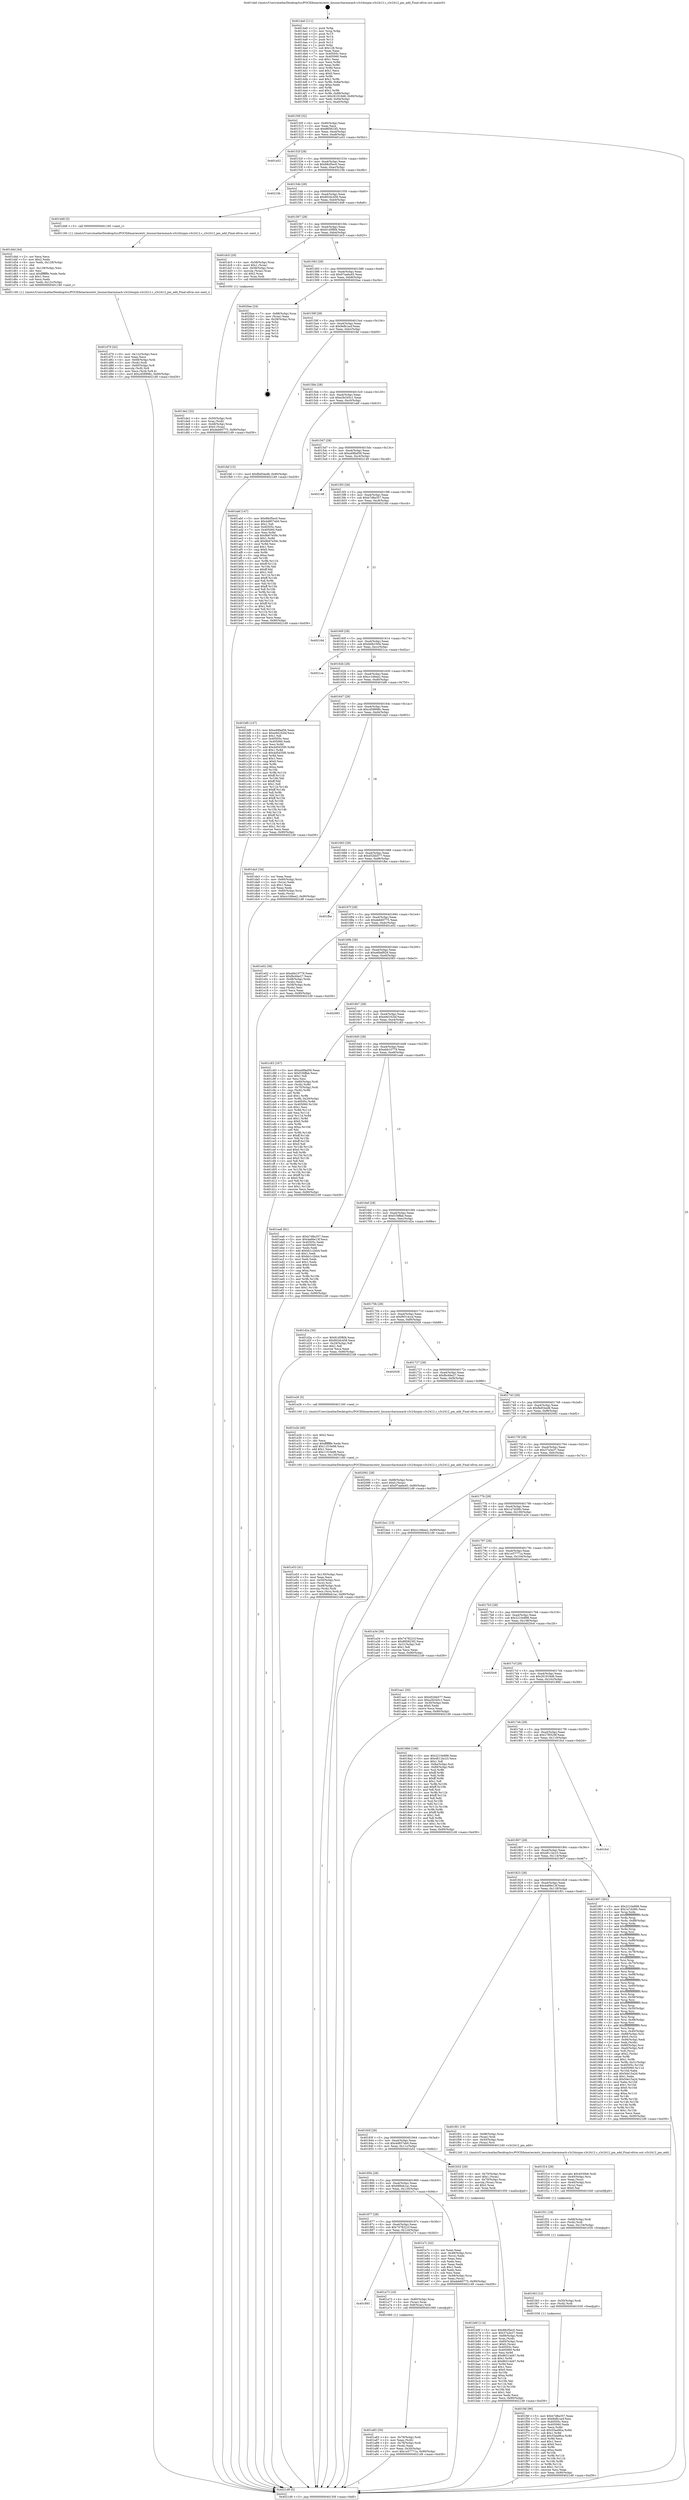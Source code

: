 digraph "0x4014a0" {
  label = "0x4014a0 (/mnt/c/Users/mathe/Desktop/tcc/POCII/binaries/extr_linuxarcharmmach-s3c24xxpm-s3c2412.c_s3c2412_pm_add_Final-ollvm.out::main(0))"
  labelloc = "t"
  node[shape=record]

  Entry [label="",width=0.3,height=0.3,shape=circle,fillcolor=black,style=filled]
  "0x40150f" [label="{
     0x40150f [32]\l
     | [instrs]\l
     &nbsp;&nbsp;0x40150f \<+6\>: mov -0x90(%rbp),%eax\l
     &nbsp;&nbsp;0x401515 \<+2\>: mov %eax,%ecx\l
     &nbsp;&nbsp;0x401517 \<+6\>: sub $0x885823f2,%ecx\l
     &nbsp;&nbsp;0x40151d \<+6\>: mov %eax,-0xa4(%rbp)\l
     &nbsp;&nbsp;0x401523 \<+6\>: mov %ecx,-0xa8(%rbp)\l
     &nbsp;&nbsp;0x401529 \<+6\>: je 0000000000401a52 \<main+0x5b2\>\l
  }"]
  "0x401a52" [label="{
     0x401a52\l
  }", style=dashed]
  "0x40152f" [label="{
     0x40152f [28]\l
     | [instrs]\l
     &nbsp;&nbsp;0x40152f \<+5\>: jmp 0000000000401534 \<main+0x94\>\l
     &nbsp;&nbsp;0x401534 \<+6\>: mov -0xa4(%rbp),%eax\l
     &nbsp;&nbsp;0x40153a \<+5\>: sub $0x88cf5ec0,%eax\l
     &nbsp;&nbsp;0x40153f \<+6\>: mov %eax,-0xac(%rbp)\l
     &nbsp;&nbsp;0x401545 \<+6\>: je 000000000040210b \<main+0xc6b\>\l
  }"]
  Exit [label="",width=0.3,height=0.3,shape=circle,fillcolor=black,style=filled,peripheries=2]
  "0x40210b" [label="{
     0x40210b\l
  }", style=dashed]
  "0x40154b" [label="{
     0x40154b [28]\l
     | [instrs]\l
     &nbsp;&nbsp;0x40154b \<+5\>: jmp 0000000000401550 \<main+0xb0\>\l
     &nbsp;&nbsp;0x401550 \<+6\>: mov -0xa4(%rbp),%eax\l
     &nbsp;&nbsp;0x401556 \<+5\>: sub $0x902dc458,%eax\l
     &nbsp;&nbsp;0x40155b \<+6\>: mov %eax,-0xb0(%rbp)\l
     &nbsp;&nbsp;0x401561 \<+6\>: je 0000000000401d48 \<main+0x8a8\>\l
  }"]
  "0x401f4f" [label="{
     0x401f4f [96]\l
     | [instrs]\l
     &nbsp;&nbsp;0x401f4f \<+5\>: mov $0xb7d8a357,%eax\l
     &nbsp;&nbsp;0x401f54 \<+5\>: mov $0x9efb1acf,%esi\l
     &nbsp;&nbsp;0x401f59 \<+7\>: mov 0x40505c,%ecx\l
     &nbsp;&nbsp;0x401f60 \<+7\>: mov 0x405060,%edx\l
     &nbsp;&nbsp;0x401f67 \<+3\>: mov %ecx,%r8d\l
     &nbsp;&nbsp;0x401f6a \<+7\>: sub $0x55aa9fca,%r8d\l
     &nbsp;&nbsp;0x401f71 \<+4\>: sub $0x1,%r8d\l
     &nbsp;&nbsp;0x401f75 \<+7\>: add $0x55aa9fca,%r8d\l
     &nbsp;&nbsp;0x401f7c \<+4\>: imul %r8d,%ecx\l
     &nbsp;&nbsp;0x401f80 \<+3\>: and $0x1,%ecx\l
     &nbsp;&nbsp;0x401f83 \<+3\>: cmp $0x0,%ecx\l
     &nbsp;&nbsp;0x401f86 \<+4\>: sete %r9b\l
     &nbsp;&nbsp;0x401f8a \<+3\>: cmp $0xa,%edx\l
     &nbsp;&nbsp;0x401f8d \<+4\>: setl %r10b\l
     &nbsp;&nbsp;0x401f91 \<+3\>: mov %r9b,%r11b\l
     &nbsp;&nbsp;0x401f94 \<+3\>: and %r10b,%r11b\l
     &nbsp;&nbsp;0x401f97 \<+3\>: xor %r10b,%r9b\l
     &nbsp;&nbsp;0x401f9a \<+3\>: or %r9b,%r11b\l
     &nbsp;&nbsp;0x401f9d \<+4\>: test $0x1,%r11b\l
     &nbsp;&nbsp;0x401fa1 \<+3\>: cmovne %esi,%eax\l
     &nbsp;&nbsp;0x401fa4 \<+6\>: mov %eax,-0x90(%rbp)\l
     &nbsp;&nbsp;0x401faa \<+5\>: jmp 00000000004021d9 \<main+0xd39\>\l
  }"]
  "0x401d48" [label="{
     0x401d48 [5]\l
     | [instrs]\l
     &nbsp;&nbsp;0x401d48 \<+5\>: call 0000000000401160 \<next_i\>\l
     | [calls]\l
     &nbsp;&nbsp;0x401160 \{1\} (/mnt/c/Users/mathe/Desktop/tcc/POCII/binaries/extr_linuxarcharmmach-s3c24xxpm-s3c2412.c_s3c2412_pm_add_Final-ollvm.out::next_i)\l
  }"]
  "0x401567" [label="{
     0x401567 [28]\l
     | [instrs]\l
     &nbsp;&nbsp;0x401567 \<+5\>: jmp 000000000040156c \<main+0xcc\>\l
     &nbsp;&nbsp;0x40156c \<+6\>: mov -0xa4(%rbp),%eax\l
     &nbsp;&nbsp;0x401572 \<+5\>: sub $0x91d5f6f4,%eax\l
     &nbsp;&nbsp;0x401577 \<+6\>: mov %eax,-0xb4(%rbp)\l
     &nbsp;&nbsp;0x40157d \<+6\>: je 0000000000401dc5 \<main+0x925\>\l
  }"]
  "0x401f43" [label="{
     0x401f43 [12]\l
     | [instrs]\l
     &nbsp;&nbsp;0x401f43 \<+4\>: mov -0x50(%rbp),%rdi\l
     &nbsp;&nbsp;0x401f47 \<+3\>: mov (%rdi),%rdi\l
     &nbsp;&nbsp;0x401f4a \<+5\>: call 0000000000401030 \<free@plt\>\l
     | [calls]\l
     &nbsp;&nbsp;0x401030 \{1\} (unknown)\l
  }"]
  "0x401dc5" [label="{
     0x401dc5 [29]\l
     | [instrs]\l
     &nbsp;&nbsp;0x401dc5 \<+4\>: mov -0x58(%rbp),%rax\l
     &nbsp;&nbsp;0x401dc9 \<+6\>: movl $0x1,(%rax)\l
     &nbsp;&nbsp;0x401dcf \<+4\>: mov -0x58(%rbp),%rax\l
     &nbsp;&nbsp;0x401dd3 \<+3\>: movslq (%rax),%rax\l
     &nbsp;&nbsp;0x401dd6 \<+4\>: shl $0x2,%rax\l
     &nbsp;&nbsp;0x401dda \<+3\>: mov %rax,%rdi\l
     &nbsp;&nbsp;0x401ddd \<+5\>: call 0000000000401050 \<malloc@plt\>\l
     | [calls]\l
     &nbsp;&nbsp;0x401050 \{1\} (unknown)\l
  }"]
  "0x401583" [label="{
     0x401583 [28]\l
     | [instrs]\l
     &nbsp;&nbsp;0x401583 \<+5\>: jmp 0000000000401588 \<main+0xe8\>\l
     &nbsp;&nbsp;0x401588 \<+6\>: mov -0xa4(%rbp),%eax\l
     &nbsp;&nbsp;0x40158e \<+5\>: sub $0x97aa6a45,%eax\l
     &nbsp;&nbsp;0x401593 \<+6\>: mov %eax,-0xb8(%rbp)\l
     &nbsp;&nbsp;0x401599 \<+6\>: je 00000000004020ae \<main+0xc0e\>\l
  }"]
  "0x401f31" [label="{
     0x401f31 [18]\l
     | [instrs]\l
     &nbsp;&nbsp;0x401f31 \<+4\>: mov -0x68(%rbp),%rdi\l
     &nbsp;&nbsp;0x401f35 \<+3\>: mov (%rdi),%rdi\l
     &nbsp;&nbsp;0x401f38 \<+6\>: mov %eax,-0x134(%rbp)\l
     &nbsp;&nbsp;0x401f3e \<+5\>: call 0000000000401030 \<free@plt\>\l
     | [calls]\l
     &nbsp;&nbsp;0x401030 \{1\} (unknown)\l
  }"]
  "0x4020ae" [label="{
     0x4020ae [24]\l
     | [instrs]\l
     &nbsp;&nbsp;0x4020ae \<+7\>: mov -0x88(%rbp),%rax\l
     &nbsp;&nbsp;0x4020b5 \<+2\>: mov (%rax),%eax\l
     &nbsp;&nbsp;0x4020b7 \<+4\>: lea -0x28(%rbp),%rsp\l
     &nbsp;&nbsp;0x4020bb \<+1\>: pop %rbx\l
     &nbsp;&nbsp;0x4020bc \<+2\>: pop %r12\l
     &nbsp;&nbsp;0x4020be \<+2\>: pop %r13\l
     &nbsp;&nbsp;0x4020c0 \<+2\>: pop %r14\l
     &nbsp;&nbsp;0x4020c2 \<+2\>: pop %r15\l
     &nbsp;&nbsp;0x4020c4 \<+1\>: pop %rbp\l
     &nbsp;&nbsp;0x4020c5 \<+1\>: ret\l
  }"]
  "0x40159f" [label="{
     0x40159f [28]\l
     | [instrs]\l
     &nbsp;&nbsp;0x40159f \<+5\>: jmp 00000000004015a4 \<main+0x104\>\l
     &nbsp;&nbsp;0x4015a4 \<+6\>: mov -0xa4(%rbp),%eax\l
     &nbsp;&nbsp;0x4015aa \<+5\>: sub $0x9efb1acf,%eax\l
     &nbsp;&nbsp;0x4015af \<+6\>: mov %eax,-0xbc(%rbp)\l
     &nbsp;&nbsp;0x4015b5 \<+6\>: je 0000000000401faf \<main+0xb0f\>\l
  }"]
  "0x401f14" [label="{
     0x401f14 [29]\l
     | [instrs]\l
     &nbsp;&nbsp;0x401f14 \<+10\>: movabs $0x4030b6,%rdi\l
     &nbsp;&nbsp;0x401f1e \<+4\>: mov -0x40(%rbp),%rsi\l
     &nbsp;&nbsp;0x401f22 \<+2\>: mov %eax,(%rsi)\l
     &nbsp;&nbsp;0x401f24 \<+4\>: mov -0x40(%rbp),%rsi\l
     &nbsp;&nbsp;0x401f28 \<+2\>: mov (%rsi),%esi\l
     &nbsp;&nbsp;0x401f2a \<+2\>: mov $0x0,%al\l
     &nbsp;&nbsp;0x401f2c \<+5\>: call 0000000000401040 \<printf@plt\>\l
     | [calls]\l
     &nbsp;&nbsp;0x401040 \{1\} (unknown)\l
  }"]
  "0x401faf" [label="{
     0x401faf [15]\l
     | [instrs]\l
     &nbsp;&nbsp;0x401faf \<+10\>: movl $0xfbd54ed8,-0x90(%rbp)\l
     &nbsp;&nbsp;0x401fb9 \<+5\>: jmp 00000000004021d9 \<main+0xd39\>\l
  }"]
  "0x4015bb" [label="{
     0x4015bb [28]\l
     | [instrs]\l
     &nbsp;&nbsp;0x4015bb \<+5\>: jmp 00000000004015c0 \<main+0x120\>\l
     &nbsp;&nbsp;0x4015c0 \<+6\>: mov -0xa4(%rbp),%eax\l
     &nbsp;&nbsp;0x4015c6 \<+5\>: sub $0xa3b345c1,%eax\l
     &nbsp;&nbsp;0x4015cb \<+6\>: mov %eax,-0xc0(%rbp)\l
     &nbsp;&nbsp;0x4015d1 \<+6\>: je 0000000000401abf \<main+0x61f\>\l
  }"]
  "0x401e53" [label="{
     0x401e53 [41]\l
     | [instrs]\l
     &nbsp;&nbsp;0x401e53 \<+6\>: mov -0x130(%rbp),%ecx\l
     &nbsp;&nbsp;0x401e59 \<+3\>: imul %eax,%ecx\l
     &nbsp;&nbsp;0x401e5c \<+4\>: mov -0x50(%rbp),%rsi\l
     &nbsp;&nbsp;0x401e60 \<+3\>: mov (%rsi),%rsi\l
     &nbsp;&nbsp;0x401e63 \<+4\>: mov -0x48(%rbp),%rdi\l
     &nbsp;&nbsp;0x401e67 \<+3\>: movslq (%rdi),%rdi\l
     &nbsp;&nbsp;0x401e6a \<+3\>: mov %ecx,(%rsi,%rdi,4)\l
     &nbsp;&nbsp;0x401e6d \<+10\>: movl $0x686eb1ac,-0x90(%rbp)\l
     &nbsp;&nbsp;0x401e77 \<+5\>: jmp 00000000004021d9 \<main+0xd39\>\l
  }"]
  "0x401abf" [label="{
     0x401abf [147]\l
     | [instrs]\l
     &nbsp;&nbsp;0x401abf \<+5\>: mov $0x88cf5ec0,%eax\l
     &nbsp;&nbsp;0x401ac4 \<+5\>: mov $0x4d857eb0,%ecx\l
     &nbsp;&nbsp;0x401ac9 \<+2\>: mov $0x1,%dl\l
     &nbsp;&nbsp;0x401acb \<+7\>: mov 0x40505c,%esi\l
     &nbsp;&nbsp;0x401ad2 \<+7\>: mov 0x405060,%edi\l
     &nbsp;&nbsp;0x401ad9 \<+3\>: mov %esi,%r8d\l
     &nbsp;&nbsp;0x401adc \<+7\>: sub $0x9b67e59c,%r8d\l
     &nbsp;&nbsp;0x401ae3 \<+4\>: sub $0x1,%r8d\l
     &nbsp;&nbsp;0x401ae7 \<+7\>: add $0x9b67e59c,%r8d\l
     &nbsp;&nbsp;0x401aee \<+4\>: imul %r8d,%esi\l
     &nbsp;&nbsp;0x401af2 \<+3\>: and $0x1,%esi\l
     &nbsp;&nbsp;0x401af5 \<+3\>: cmp $0x0,%esi\l
     &nbsp;&nbsp;0x401af8 \<+4\>: sete %r9b\l
     &nbsp;&nbsp;0x401afc \<+3\>: cmp $0xa,%edi\l
     &nbsp;&nbsp;0x401aff \<+4\>: setl %r10b\l
     &nbsp;&nbsp;0x401b03 \<+3\>: mov %r9b,%r11b\l
     &nbsp;&nbsp;0x401b06 \<+4\>: xor $0xff,%r11b\l
     &nbsp;&nbsp;0x401b0a \<+3\>: mov %r10b,%bl\l
     &nbsp;&nbsp;0x401b0d \<+3\>: xor $0xff,%bl\l
     &nbsp;&nbsp;0x401b10 \<+3\>: xor $0x1,%dl\l
     &nbsp;&nbsp;0x401b13 \<+3\>: mov %r11b,%r14b\l
     &nbsp;&nbsp;0x401b16 \<+4\>: and $0xff,%r14b\l
     &nbsp;&nbsp;0x401b1a \<+3\>: and %dl,%r9b\l
     &nbsp;&nbsp;0x401b1d \<+3\>: mov %bl,%r15b\l
     &nbsp;&nbsp;0x401b20 \<+4\>: and $0xff,%r15b\l
     &nbsp;&nbsp;0x401b24 \<+3\>: and %dl,%r10b\l
     &nbsp;&nbsp;0x401b27 \<+3\>: or %r9b,%r14b\l
     &nbsp;&nbsp;0x401b2a \<+3\>: or %r10b,%r15b\l
     &nbsp;&nbsp;0x401b2d \<+3\>: xor %r15b,%r14b\l
     &nbsp;&nbsp;0x401b30 \<+3\>: or %bl,%r11b\l
     &nbsp;&nbsp;0x401b33 \<+4\>: xor $0xff,%r11b\l
     &nbsp;&nbsp;0x401b37 \<+3\>: or $0x1,%dl\l
     &nbsp;&nbsp;0x401b3a \<+3\>: and %dl,%r11b\l
     &nbsp;&nbsp;0x401b3d \<+3\>: or %r11b,%r14b\l
     &nbsp;&nbsp;0x401b40 \<+4\>: test $0x1,%r14b\l
     &nbsp;&nbsp;0x401b44 \<+3\>: cmovne %ecx,%eax\l
     &nbsp;&nbsp;0x401b47 \<+6\>: mov %eax,-0x90(%rbp)\l
     &nbsp;&nbsp;0x401b4d \<+5\>: jmp 00000000004021d9 \<main+0xd39\>\l
  }"]
  "0x4015d7" [label="{
     0x4015d7 [28]\l
     | [instrs]\l
     &nbsp;&nbsp;0x4015d7 \<+5\>: jmp 00000000004015dc \<main+0x13c\>\l
     &nbsp;&nbsp;0x4015dc \<+6\>: mov -0xa4(%rbp),%eax\l
     &nbsp;&nbsp;0x4015e2 \<+5\>: sub $0xa49fad56,%eax\l
     &nbsp;&nbsp;0x4015e7 \<+6\>: mov %eax,-0xc4(%rbp)\l
     &nbsp;&nbsp;0x4015ed \<+6\>: je 0000000000402148 \<main+0xca8\>\l
  }"]
  "0x401e2b" [label="{
     0x401e2b [40]\l
     | [instrs]\l
     &nbsp;&nbsp;0x401e2b \<+5\>: mov $0x2,%ecx\l
     &nbsp;&nbsp;0x401e30 \<+1\>: cltd\l
     &nbsp;&nbsp;0x401e31 \<+2\>: idiv %ecx\l
     &nbsp;&nbsp;0x401e33 \<+6\>: imul $0xfffffffe,%edx,%ecx\l
     &nbsp;&nbsp;0x401e39 \<+6\>: add $0x11f10e98,%ecx\l
     &nbsp;&nbsp;0x401e3f \<+3\>: add $0x1,%ecx\l
     &nbsp;&nbsp;0x401e42 \<+6\>: sub $0x11f10e98,%ecx\l
     &nbsp;&nbsp;0x401e48 \<+6\>: mov %ecx,-0x130(%rbp)\l
     &nbsp;&nbsp;0x401e4e \<+5\>: call 0000000000401160 \<next_i\>\l
     | [calls]\l
     &nbsp;&nbsp;0x401160 \{1\} (/mnt/c/Users/mathe/Desktop/tcc/POCII/binaries/extr_linuxarcharmmach-s3c24xxpm-s3c2412.c_s3c2412_pm_add_Final-ollvm.out::next_i)\l
  }"]
  "0x402148" [label="{
     0x402148\l
  }", style=dashed]
  "0x4015f3" [label="{
     0x4015f3 [28]\l
     | [instrs]\l
     &nbsp;&nbsp;0x4015f3 \<+5\>: jmp 00000000004015f8 \<main+0x158\>\l
     &nbsp;&nbsp;0x4015f8 \<+6\>: mov -0xa4(%rbp),%eax\l
     &nbsp;&nbsp;0x4015fe \<+5\>: sub $0xb7d8a357,%eax\l
     &nbsp;&nbsp;0x401603 \<+6\>: mov %eax,-0xc8(%rbp)\l
     &nbsp;&nbsp;0x401609 \<+6\>: je 000000000040216d \<main+0xccd\>\l
  }"]
  "0x401de2" [label="{
     0x401de2 [32]\l
     | [instrs]\l
     &nbsp;&nbsp;0x401de2 \<+4\>: mov -0x50(%rbp),%rdi\l
     &nbsp;&nbsp;0x401de6 \<+3\>: mov %rax,(%rdi)\l
     &nbsp;&nbsp;0x401de9 \<+4\>: mov -0x48(%rbp),%rax\l
     &nbsp;&nbsp;0x401ded \<+6\>: movl $0x0,(%rax)\l
     &nbsp;&nbsp;0x401df3 \<+10\>: movl $0xdeb60775,-0x90(%rbp)\l
     &nbsp;&nbsp;0x401dfd \<+5\>: jmp 00000000004021d9 \<main+0xd39\>\l
  }"]
  "0x40216d" [label="{
     0x40216d\l
  }", style=dashed]
  "0x40160f" [label="{
     0x40160f [28]\l
     | [instrs]\l
     &nbsp;&nbsp;0x40160f \<+5\>: jmp 0000000000401614 \<main+0x174\>\l
     &nbsp;&nbsp;0x401614 \<+6\>: mov -0xa4(%rbp),%eax\l
     &nbsp;&nbsp;0x40161a \<+5\>: sub $0xbbfe1004,%eax\l
     &nbsp;&nbsp;0x40161f \<+6\>: mov %eax,-0xcc(%rbp)\l
     &nbsp;&nbsp;0x401625 \<+6\>: je 00000000004021ca \<main+0xd2a\>\l
  }"]
  "0x401d79" [label="{
     0x401d79 [42]\l
     | [instrs]\l
     &nbsp;&nbsp;0x401d79 \<+6\>: mov -0x12c(%rbp),%ecx\l
     &nbsp;&nbsp;0x401d7f \<+3\>: imul %eax,%ecx\l
     &nbsp;&nbsp;0x401d82 \<+4\>: mov -0x68(%rbp),%rdi\l
     &nbsp;&nbsp;0x401d86 \<+3\>: mov (%rdi),%rdi\l
     &nbsp;&nbsp;0x401d89 \<+4\>: mov -0x60(%rbp),%r8\l
     &nbsp;&nbsp;0x401d8d \<+3\>: movslq (%r8),%r8\l
     &nbsp;&nbsp;0x401d90 \<+4\>: mov %ecx,(%rdi,%r8,4)\l
     &nbsp;&nbsp;0x401d94 \<+10\>: movl $0xcd58998c,-0x90(%rbp)\l
     &nbsp;&nbsp;0x401d9e \<+5\>: jmp 00000000004021d9 \<main+0xd39\>\l
  }"]
  "0x4021ca" [label="{
     0x4021ca\l
  }", style=dashed]
  "0x40162b" [label="{
     0x40162b [28]\l
     | [instrs]\l
     &nbsp;&nbsp;0x40162b \<+5\>: jmp 0000000000401630 \<main+0x190\>\l
     &nbsp;&nbsp;0x401630 \<+6\>: mov -0xa4(%rbp),%eax\l
     &nbsp;&nbsp;0x401636 \<+5\>: sub $0xcc166ee2,%eax\l
     &nbsp;&nbsp;0x40163b \<+6\>: mov %eax,-0xd0(%rbp)\l
     &nbsp;&nbsp;0x401641 \<+6\>: je 0000000000401bf0 \<main+0x750\>\l
  }"]
  "0x401d4d" [label="{
     0x401d4d [44]\l
     | [instrs]\l
     &nbsp;&nbsp;0x401d4d \<+2\>: xor %ecx,%ecx\l
     &nbsp;&nbsp;0x401d4f \<+5\>: mov $0x2,%edx\l
     &nbsp;&nbsp;0x401d54 \<+6\>: mov %edx,-0x128(%rbp)\l
     &nbsp;&nbsp;0x401d5a \<+1\>: cltd\l
     &nbsp;&nbsp;0x401d5b \<+6\>: mov -0x128(%rbp),%esi\l
     &nbsp;&nbsp;0x401d61 \<+2\>: idiv %esi\l
     &nbsp;&nbsp;0x401d63 \<+6\>: imul $0xfffffffe,%edx,%edx\l
     &nbsp;&nbsp;0x401d69 \<+3\>: sub $0x1,%ecx\l
     &nbsp;&nbsp;0x401d6c \<+2\>: sub %ecx,%edx\l
     &nbsp;&nbsp;0x401d6e \<+6\>: mov %edx,-0x12c(%rbp)\l
     &nbsp;&nbsp;0x401d74 \<+5\>: call 0000000000401160 \<next_i\>\l
     | [calls]\l
     &nbsp;&nbsp;0x401160 \{1\} (/mnt/c/Users/mathe/Desktop/tcc/POCII/binaries/extr_linuxarcharmmach-s3c24xxpm-s3c2412.c_s3c2412_pm_add_Final-ollvm.out::next_i)\l
  }"]
  "0x401bf0" [label="{
     0x401bf0 [147]\l
     | [instrs]\l
     &nbsp;&nbsp;0x401bf0 \<+5\>: mov $0xa49fad56,%eax\l
     &nbsp;&nbsp;0x401bf5 \<+5\>: mov $0xe9d162bf,%ecx\l
     &nbsp;&nbsp;0x401bfa \<+2\>: mov $0x1,%dl\l
     &nbsp;&nbsp;0x401bfc \<+7\>: mov 0x40505c,%esi\l
     &nbsp;&nbsp;0x401c03 \<+7\>: mov 0x405060,%edi\l
     &nbsp;&nbsp;0x401c0a \<+3\>: mov %esi,%r8d\l
     &nbsp;&nbsp;0x401c0d \<+7\>: add $0x4d5d35f0,%r8d\l
     &nbsp;&nbsp;0x401c14 \<+4\>: sub $0x1,%r8d\l
     &nbsp;&nbsp;0x401c18 \<+7\>: sub $0x4d5d35f0,%r8d\l
     &nbsp;&nbsp;0x401c1f \<+4\>: imul %r8d,%esi\l
     &nbsp;&nbsp;0x401c23 \<+3\>: and $0x1,%esi\l
     &nbsp;&nbsp;0x401c26 \<+3\>: cmp $0x0,%esi\l
     &nbsp;&nbsp;0x401c29 \<+4\>: sete %r9b\l
     &nbsp;&nbsp;0x401c2d \<+3\>: cmp $0xa,%edi\l
     &nbsp;&nbsp;0x401c30 \<+4\>: setl %r10b\l
     &nbsp;&nbsp;0x401c34 \<+3\>: mov %r9b,%r11b\l
     &nbsp;&nbsp;0x401c37 \<+4\>: xor $0xff,%r11b\l
     &nbsp;&nbsp;0x401c3b \<+3\>: mov %r10b,%bl\l
     &nbsp;&nbsp;0x401c3e \<+3\>: xor $0xff,%bl\l
     &nbsp;&nbsp;0x401c41 \<+3\>: xor $0x1,%dl\l
     &nbsp;&nbsp;0x401c44 \<+3\>: mov %r11b,%r14b\l
     &nbsp;&nbsp;0x401c47 \<+4\>: and $0xff,%r14b\l
     &nbsp;&nbsp;0x401c4b \<+3\>: and %dl,%r9b\l
     &nbsp;&nbsp;0x401c4e \<+3\>: mov %bl,%r15b\l
     &nbsp;&nbsp;0x401c51 \<+4\>: and $0xff,%r15b\l
     &nbsp;&nbsp;0x401c55 \<+3\>: and %dl,%r10b\l
     &nbsp;&nbsp;0x401c58 \<+3\>: or %r9b,%r14b\l
     &nbsp;&nbsp;0x401c5b \<+3\>: or %r10b,%r15b\l
     &nbsp;&nbsp;0x401c5e \<+3\>: xor %r15b,%r14b\l
     &nbsp;&nbsp;0x401c61 \<+3\>: or %bl,%r11b\l
     &nbsp;&nbsp;0x401c64 \<+4\>: xor $0xff,%r11b\l
     &nbsp;&nbsp;0x401c68 \<+3\>: or $0x1,%dl\l
     &nbsp;&nbsp;0x401c6b \<+3\>: and %dl,%r11b\l
     &nbsp;&nbsp;0x401c6e \<+3\>: or %r11b,%r14b\l
     &nbsp;&nbsp;0x401c71 \<+4\>: test $0x1,%r14b\l
     &nbsp;&nbsp;0x401c75 \<+3\>: cmovne %ecx,%eax\l
     &nbsp;&nbsp;0x401c78 \<+6\>: mov %eax,-0x90(%rbp)\l
     &nbsp;&nbsp;0x401c7e \<+5\>: jmp 00000000004021d9 \<main+0xd39\>\l
  }"]
  "0x401647" [label="{
     0x401647 [28]\l
     | [instrs]\l
     &nbsp;&nbsp;0x401647 \<+5\>: jmp 000000000040164c \<main+0x1ac\>\l
     &nbsp;&nbsp;0x40164c \<+6\>: mov -0xa4(%rbp),%eax\l
     &nbsp;&nbsp;0x401652 \<+5\>: sub $0xcd58998c,%eax\l
     &nbsp;&nbsp;0x401657 \<+6\>: mov %eax,-0xd4(%rbp)\l
     &nbsp;&nbsp;0x40165d \<+6\>: je 0000000000401da3 \<main+0x903\>\l
  }"]
  "0x401b6f" [label="{
     0x401b6f [114]\l
     | [instrs]\l
     &nbsp;&nbsp;0x401b6f \<+5\>: mov $0x88cf5ec0,%ecx\l
     &nbsp;&nbsp;0x401b74 \<+5\>: mov $0x37a3e37,%edx\l
     &nbsp;&nbsp;0x401b79 \<+4\>: mov -0x68(%rbp),%rdi\l
     &nbsp;&nbsp;0x401b7d \<+3\>: mov %rax,(%rdi)\l
     &nbsp;&nbsp;0x401b80 \<+4\>: mov -0x60(%rbp),%rax\l
     &nbsp;&nbsp;0x401b84 \<+6\>: movl $0x0,(%rax)\l
     &nbsp;&nbsp;0x401b8a \<+7\>: mov 0x40505c,%esi\l
     &nbsp;&nbsp;0x401b91 \<+8\>: mov 0x405060,%r8d\l
     &nbsp;&nbsp;0x401b99 \<+3\>: mov %esi,%r9d\l
     &nbsp;&nbsp;0x401b9c \<+7\>: add $0x86314d47,%r9d\l
     &nbsp;&nbsp;0x401ba3 \<+4\>: sub $0x1,%r9d\l
     &nbsp;&nbsp;0x401ba7 \<+7\>: sub $0x86314d47,%r9d\l
     &nbsp;&nbsp;0x401bae \<+4\>: imul %r9d,%esi\l
     &nbsp;&nbsp;0x401bb2 \<+3\>: and $0x1,%esi\l
     &nbsp;&nbsp;0x401bb5 \<+3\>: cmp $0x0,%esi\l
     &nbsp;&nbsp;0x401bb8 \<+4\>: sete %r10b\l
     &nbsp;&nbsp;0x401bbc \<+4\>: cmp $0xa,%r8d\l
     &nbsp;&nbsp;0x401bc0 \<+4\>: setl %r11b\l
     &nbsp;&nbsp;0x401bc4 \<+3\>: mov %r10b,%bl\l
     &nbsp;&nbsp;0x401bc7 \<+3\>: and %r11b,%bl\l
     &nbsp;&nbsp;0x401bca \<+3\>: xor %r11b,%r10b\l
     &nbsp;&nbsp;0x401bcd \<+3\>: or %r10b,%bl\l
     &nbsp;&nbsp;0x401bd0 \<+3\>: test $0x1,%bl\l
     &nbsp;&nbsp;0x401bd3 \<+3\>: cmovne %edx,%ecx\l
     &nbsp;&nbsp;0x401bd6 \<+6\>: mov %ecx,-0x90(%rbp)\l
     &nbsp;&nbsp;0x401bdc \<+5\>: jmp 00000000004021d9 \<main+0xd39\>\l
  }"]
  "0x401da3" [label="{
     0x401da3 [34]\l
     | [instrs]\l
     &nbsp;&nbsp;0x401da3 \<+2\>: xor %eax,%eax\l
     &nbsp;&nbsp;0x401da5 \<+4\>: mov -0x60(%rbp),%rcx\l
     &nbsp;&nbsp;0x401da9 \<+2\>: mov (%rcx),%edx\l
     &nbsp;&nbsp;0x401dab \<+3\>: sub $0x1,%eax\l
     &nbsp;&nbsp;0x401dae \<+2\>: sub %eax,%edx\l
     &nbsp;&nbsp;0x401db0 \<+4\>: mov -0x60(%rbp),%rcx\l
     &nbsp;&nbsp;0x401db4 \<+2\>: mov %edx,(%rcx)\l
     &nbsp;&nbsp;0x401db6 \<+10\>: movl $0xcc166ee2,-0x90(%rbp)\l
     &nbsp;&nbsp;0x401dc0 \<+5\>: jmp 00000000004021d9 \<main+0xd39\>\l
  }"]
  "0x401663" [label="{
     0x401663 [28]\l
     | [instrs]\l
     &nbsp;&nbsp;0x401663 \<+5\>: jmp 0000000000401668 \<main+0x1c8\>\l
     &nbsp;&nbsp;0x401668 \<+6\>: mov -0xa4(%rbp),%eax\l
     &nbsp;&nbsp;0x40166e \<+5\>: sub $0xd52bb577,%eax\l
     &nbsp;&nbsp;0x401673 \<+6\>: mov %eax,-0xd8(%rbp)\l
     &nbsp;&nbsp;0x401679 \<+6\>: je 0000000000401fbe \<main+0xb1e\>\l
  }"]
  "0x401a83" [label="{
     0x401a83 [30]\l
     | [instrs]\l
     &nbsp;&nbsp;0x401a83 \<+4\>: mov -0x78(%rbp),%rdi\l
     &nbsp;&nbsp;0x401a87 \<+2\>: mov %eax,(%rdi)\l
     &nbsp;&nbsp;0x401a89 \<+4\>: mov -0x78(%rbp),%rdi\l
     &nbsp;&nbsp;0x401a8d \<+2\>: mov (%rdi),%eax\l
     &nbsp;&nbsp;0x401a8f \<+3\>: mov %eax,-0x30(%rbp)\l
     &nbsp;&nbsp;0x401a92 \<+10\>: movl $0x1e57771a,-0x90(%rbp)\l
     &nbsp;&nbsp;0x401a9c \<+5\>: jmp 00000000004021d9 \<main+0xd39\>\l
  }"]
  "0x401fbe" [label="{
     0x401fbe\l
  }", style=dashed]
  "0x40167f" [label="{
     0x40167f [28]\l
     | [instrs]\l
     &nbsp;&nbsp;0x40167f \<+5\>: jmp 0000000000401684 \<main+0x1e4\>\l
     &nbsp;&nbsp;0x401684 \<+6\>: mov -0xa4(%rbp),%eax\l
     &nbsp;&nbsp;0x40168a \<+5\>: sub $0xdeb60775,%eax\l
     &nbsp;&nbsp;0x40168f \<+6\>: mov %eax,-0xdc(%rbp)\l
     &nbsp;&nbsp;0x401695 \<+6\>: je 0000000000401e02 \<main+0x962\>\l
  }"]
  "0x401893" [label="{
     0x401893\l
  }", style=dashed]
  "0x401e02" [label="{
     0x401e02 [36]\l
     | [instrs]\l
     &nbsp;&nbsp;0x401e02 \<+5\>: mov $0xebb10779,%eax\l
     &nbsp;&nbsp;0x401e07 \<+5\>: mov $0xfbc6be27,%ecx\l
     &nbsp;&nbsp;0x401e0c \<+4\>: mov -0x48(%rbp),%rdx\l
     &nbsp;&nbsp;0x401e10 \<+2\>: mov (%rdx),%esi\l
     &nbsp;&nbsp;0x401e12 \<+4\>: mov -0x58(%rbp),%rdx\l
     &nbsp;&nbsp;0x401e16 \<+2\>: cmp (%rdx),%esi\l
     &nbsp;&nbsp;0x401e18 \<+3\>: cmovl %ecx,%eax\l
     &nbsp;&nbsp;0x401e1b \<+6\>: mov %eax,-0x90(%rbp)\l
     &nbsp;&nbsp;0x401e21 \<+5\>: jmp 00000000004021d9 \<main+0xd39\>\l
  }"]
  "0x40169b" [label="{
     0x40169b [28]\l
     | [instrs]\l
     &nbsp;&nbsp;0x40169b \<+5\>: jmp 00000000004016a0 \<main+0x200\>\l
     &nbsp;&nbsp;0x4016a0 \<+6\>: mov -0xa4(%rbp),%eax\l
     &nbsp;&nbsp;0x4016a6 \<+5\>: sub $0xe6bef929,%eax\l
     &nbsp;&nbsp;0x4016ab \<+6\>: mov %eax,-0xe0(%rbp)\l
     &nbsp;&nbsp;0x4016b1 \<+6\>: je 0000000000402083 \<main+0xbe3\>\l
  }"]
  "0x401a73" [label="{
     0x401a73 [16]\l
     | [instrs]\l
     &nbsp;&nbsp;0x401a73 \<+4\>: mov -0x80(%rbp),%rax\l
     &nbsp;&nbsp;0x401a77 \<+3\>: mov (%rax),%rax\l
     &nbsp;&nbsp;0x401a7a \<+4\>: mov 0x8(%rax),%rdi\l
     &nbsp;&nbsp;0x401a7e \<+5\>: call 0000000000401060 \<atoi@plt\>\l
     | [calls]\l
     &nbsp;&nbsp;0x401060 \{1\} (unknown)\l
  }"]
  "0x402083" [label="{
     0x402083\l
  }", style=dashed]
  "0x4016b7" [label="{
     0x4016b7 [28]\l
     | [instrs]\l
     &nbsp;&nbsp;0x4016b7 \<+5\>: jmp 00000000004016bc \<main+0x21c\>\l
     &nbsp;&nbsp;0x4016bc \<+6\>: mov -0xa4(%rbp),%eax\l
     &nbsp;&nbsp;0x4016c2 \<+5\>: sub $0xe9d162bf,%eax\l
     &nbsp;&nbsp;0x4016c7 \<+6\>: mov %eax,-0xe4(%rbp)\l
     &nbsp;&nbsp;0x4016cd \<+6\>: je 0000000000401c83 \<main+0x7e3\>\l
  }"]
  "0x401877" [label="{
     0x401877 [28]\l
     | [instrs]\l
     &nbsp;&nbsp;0x401877 \<+5\>: jmp 000000000040187c \<main+0x3dc\>\l
     &nbsp;&nbsp;0x40187c \<+6\>: mov -0xa4(%rbp),%eax\l
     &nbsp;&nbsp;0x401882 \<+5\>: sub $0x7478221f,%eax\l
     &nbsp;&nbsp;0x401887 \<+6\>: mov %eax,-0x124(%rbp)\l
     &nbsp;&nbsp;0x40188d \<+6\>: je 0000000000401a73 \<main+0x5d3\>\l
  }"]
  "0x401c83" [label="{
     0x401c83 [167]\l
     | [instrs]\l
     &nbsp;&nbsp;0x401c83 \<+5\>: mov $0xa49fad56,%eax\l
     &nbsp;&nbsp;0x401c88 \<+5\>: mov $0xf1f4ffab,%ecx\l
     &nbsp;&nbsp;0x401c8d \<+2\>: mov $0x1,%dl\l
     &nbsp;&nbsp;0x401c8f \<+2\>: xor %esi,%esi\l
     &nbsp;&nbsp;0x401c91 \<+4\>: mov -0x60(%rbp),%rdi\l
     &nbsp;&nbsp;0x401c95 \<+3\>: mov (%rdi),%r8d\l
     &nbsp;&nbsp;0x401c98 \<+4\>: mov -0x70(%rbp),%rdi\l
     &nbsp;&nbsp;0x401c9c \<+3\>: cmp (%rdi),%r8d\l
     &nbsp;&nbsp;0x401c9f \<+4\>: setl %r9b\l
     &nbsp;&nbsp;0x401ca3 \<+4\>: and $0x1,%r9b\l
     &nbsp;&nbsp;0x401ca7 \<+4\>: mov %r9b,-0x29(%rbp)\l
     &nbsp;&nbsp;0x401cab \<+8\>: mov 0x40505c,%r8d\l
     &nbsp;&nbsp;0x401cb3 \<+8\>: mov 0x405060,%r10d\l
     &nbsp;&nbsp;0x401cbb \<+3\>: sub $0x1,%esi\l
     &nbsp;&nbsp;0x401cbe \<+3\>: mov %r8d,%r11d\l
     &nbsp;&nbsp;0x401cc1 \<+3\>: add %esi,%r11d\l
     &nbsp;&nbsp;0x401cc4 \<+4\>: imul %r11d,%r8d\l
     &nbsp;&nbsp;0x401cc8 \<+4\>: and $0x1,%r8d\l
     &nbsp;&nbsp;0x401ccc \<+4\>: cmp $0x0,%r8d\l
     &nbsp;&nbsp;0x401cd0 \<+4\>: sete %r9b\l
     &nbsp;&nbsp;0x401cd4 \<+4\>: cmp $0xa,%r10d\l
     &nbsp;&nbsp;0x401cd8 \<+3\>: setl %bl\l
     &nbsp;&nbsp;0x401cdb \<+3\>: mov %r9b,%r14b\l
     &nbsp;&nbsp;0x401cde \<+4\>: xor $0xff,%r14b\l
     &nbsp;&nbsp;0x401ce2 \<+3\>: mov %bl,%r15b\l
     &nbsp;&nbsp;0x401ce5 \<+4\>: xor $0xff,%r15b\l
     &nbsp;&nbsp;0x401ce9 \<+3\>: xor $0x0,%dl\l
     &nbsp;&nbsp;0x401cec \<+3\>: mov %r14b,%r12b\l
     &nbsp;&nbsp;0x401cef \<+4\>: and $0x0,%r12b\l
     &nbsp;&nbsp;0x401cf3 \<+3\>: and %dl,%r9b\l
     &nbsp;&nbsp;0x401cf6 \<+3\>: mov %r15b,%r13b\l
     &nbsp;&nbsp;0x401cf9 \<+4\>: and $0x0,%r13b\l
     &nbsp;&nbsp;0x401cfd \<+2\>: and %dl,%bl\l
     &nbsp;&nbsp;0x401cff \<+3\>: or %r9b,%r12b\l
     &nbsp;&nbsp;0x401d02 \<+3\>: or %bl,%r13b\l
     &nbsp;&nbsp;0x401d05 \<+3\>: xor %r13b,%r12b\l
     &nbsp;&nbsp;0x401d08 \<+3\>: or %r15b,%r14b\l
     &nbsp;&nbsp;0x401d0b \<+4\>: xor $0xff,%r14b\l
     &nbsp;&nbsp;0x401d0f \<+3\>: or $0x0,%dl\l
     &nbsp;&nbsp;0x401d12 \<+3\>: and %dl,%r14b\l
     &nbsp;&nbsp;0x401d15 \<+3\>: or %r14b,%r12b\l
     &nbsp;&nbsp;0x401d18 \<+4\>: test $0x1,%r12b\l
     &nbsp;&nbsp;0x401d1c \<+3\>: cmovne %ecx,%eax\l
     &nbsp;&nbsp;0x401d1f \<+6\>: mov %eax,-0x90(%rbp)\l
     &nbsp;&nbsp;0x401d25 \<+5\>: jmp 00000000004021d9 \<main+0xd39\>\l
  }"]
  "0x4016d3" [label="{
     0x4016d3 [28]\l
     | [instrs]\l
     &nbsp;&nbsp;0x4016d3 \<+5\>: jmp 00000000004016d8 \<main+0x238\>\l
     &nbsp;&nbsp;0x4016d8 \<+6\>: mov -0xa4(%rbp),%eax\l
     &nbsp;&nbsp;0x4016de \<+5\>: sub $0xebb10779,%eax\l
     &nbsp;&nbsp;0x4016e3 \<+6\>: mov %eax,-0xe8(%rbp)\l
     &nbsp;&nbsp;0x4016e9 \<+6\>: je 0000000000401ea6 \<main+0xa06\>\l
  }"]
  "0x401e7c" [label="{
     0x401e7c [42]\l
     | [instrs]\l
     &nbsp;&nbsp;0x401e7c \<+2\>: xor %eax,%eax\l
     &nbsp;&nbsp;0x401e7e \<+4\>: mov -0x48(%rbp),%rcx\l
     &nbsp;&nbsp;0x401e82 \<+2\>: mov (%rcx),%edx\l
     &nbsp;&nbsp;0x401e84 \<+2\>: mov %eax,%esi\l
     &nbsp;&nbsp;0x401e86 \<+2\>: sub %edx,%esi\l
     &nbsp;&nbsp;0x401e88 \<+2\>: mov %eax,%edx\l
     &nbsp;&nbsp;0x401e8a \<+3\>: sub $0x1,%edx\l
     &nbsp;&nbsp;0x401e8d \<+2\>: add %edx,%esi\l
     &nbsp;&nbsp;0x401e8f \<+2\>: sub %esi,%eax\l
     &nbsp;&nbsp;0x401e91 \<+4\>: mov -0x48(%rbp),%rcx\l
     &nbsp;&nbsp;0x401e95 \<+2\>: mov %eax,(%rcx)\l
     &nbsp;&nbsp;0x401e97 \<+10\>: movl $0xdeb60775,-0x90(%rbp)\l
     &nbsp;&nbsp;0x401ea1 \<+5\>: jmp 00000000004021d9 \<main+0xd39\>\l
  }"]
  "0x401ea6" [label="{
     0x401ea6 [91]\l
     | [instrs]\l
     &nbsp;&nbsp;0x401ea6 \<+5\>: mov $0xb7d8a357,%eax\l
     &nbsp;&nbsp;0x401eab \<+5\>: mov $0x4a66e13f,%ecx\l
     &nbsp;&nbsp;0x401eb0 \<+7\>: mov 0x40505c,%edx\l
     &nbsp;&nbsp;0x401eb7 \<+7\>: mov 0x405060,%esi\l
     &nbsp;&nbsp;0x401ebe \<+2\>: mov %edx,%edi\l
     &nbsp;&nbsp;0x401ec0 \<+6\>: add $0xbb1c2bb4,%edi\l
     &nbsp;&nbsp;0x401ec6 \<+3\>: sub $0x1,%edi\l
     &nbsp;&nbsp;0x401ec9 \<+6\>: sub $0xbb1c2bb4,%edi\l
     &nbsp;&nbsp;0x401ecf \<+3\>: imul %edi,%edx\l
     &nbsp;&nbsp;0x401ed2 \<+3\>: and $0x1,%edx\l
     &nbsp;&nbsp;0x401ed5 \<+3\>: cmp $0x0,%edx\l
     &nbsp;&nbsp;0x401ed8 \<+4\>: sete %r8b\l
     &nbsp;&nbsp;0x401edc \<+3\>: cmp $0xa,%esi\l
     &nbsp;&nbsp;0x401edf \<+4\>: setl %r9b\l
     &nbsp;&nbsp;0x401ee3 \<+3\>: mov %r8b,%r10b\l
     &nbsp;&nbsp;0x401ee6 \<+3\>: and %r9b,%r10b\l
     &nbsp;&nbsp;0x401ee9 \<+3\>: xor %r9b,%r8b\l
     &nbsp;&nbsp;0x401eec \<+3\>: or %r8b,%r10b\l
     &nbsp;&nbsp;0x401eef \<+4\>: test $0x1,%r10b\l
     &nbsp;&nbsp;0x401ef3 \<+3\>: cmovne %ecx,%eax\l
     &nbsp;&nbsp;0x401ef6 \<+6\>: mov %eax,-0x90(%rbp)\l
     &nbsp;&nbsp;0x401efc \<+5\>: jmp 00000000004021d9 \<main+0xd39\>\l
  }"]
  "0x4016ef" [label="{
     0x4016ef [28]\l
     | [instrs]\l
     &nbsp;&nbsp;0x4016ef \<+5\>: jmp 00000000004016f4 \<main+0x254\>\l
     &nbsp;&nbsp;0x4016f4 \<+6\>: mov -0xa4(%rbp),%eax\l
     &nbsp;&nbsp;0x4016fa \<+5\>: sub $0xf1f4ffab,%eax\l
     &nbsp;&nbsp;0x4016ff \<+6\>: mov %eax,-0xec(%rbp)\l
     &nbsp;&nbsp;0x401705 \<+6\>: je 0000000000401d2a \<main+0x88a\>\l
  }"]
  "0x40185b" [label="{
     0x40185b [28]\l
     | [instrs]\l
     &nbsp;&nbsp;0x40185b \<+5\>: jmp 0000000000401860 \<main+0x3c0\>\l
     &nbsp;&nbsp;0x401860 \<+6\>: mov -0xa4(%rbp),%eax\l
     &nbsp;&nbsp;0x401866 \<+5\>: sub $0x686eb1ac,%eax\l
     &nbsp;&nbsp;0x40186b \<+6\>: mov %eax,-0x120(%rbp)\l
     &nbsp;&nbsp;0x401871 \<+6\>: je 0000000000401e7c \<main+0x9dc\>\l
  }"]
  "0x401d2a" [label="{
     0x401d2a [30]\l
     | [instrs]\l
     &nbsp;&nbsp;0x401d2a \<+5\>: mov $0x91d5f6f4,%eax\l
     &nbsp;&nbsp;0x401d2f \<+5\>: mov $0x902dc458,%ecx\l
     &nbsp;&nbsp;0x401d34 \<+3\>: mov -0x29(%rbp),%dl\l
     &nbsp;&nbsp;0x401d37 \<+3\>: test $0x1,%dl\l
     &nbsp;&nbsp;0x401d3a \<+3\>: cmovne %ecx,%eax\l
     &nbsp;&nbsp;0x401d3d \<+6\>: mov %eax,-0x90(%rbp)\l
     &nbsp;&nbsp;0x401d43 \<+5\>: jmp 00000000004021d9 \<main+0xd39\>\l
  }"]
  "0x40170b" [label="{
     0x40170b [28]\l
     | [instrs]\l
     &nbsp;&nbsp;0x40170b \<+5\>: jmp 0000000000401710 \<main+0x270\>\l
     &nbsp;&nbsp;0x401710 \<+6\>: mov -0xa4(%rbp),%eax\l
     &nbsp;&nbsp;0x401716 \<+5\>: sub $0xf9314ccd,%eax\l
     &nbsp;&nbsp;0x40171b \<+6\>: mov %eax,-0xf0(%rbp)\l
     &nbsp;&nbsp;0x401721 \<+6\>: je 0000000000402028 \<main+0xb88\>\l
  }"]
  "0x401b52" [label="{
     0x401b52 [29]\l
     | [instrs]\l
     &nbsp;&nbsp;0x401b52 \<+4\>: mov -0x70(%rbp),%rax\l
     &nbsp;&nbsp;0x401b56 \<+6\>: movl $0x1,(%rax)\l
     &nbsp;&nbsp;0x401b5c \<+4\>: mov -0x70(%rbp),%rax\l
     &nbsp;&nbsp;0x401b60 \<+3\>: movslq (%rax),%rax\l
     &nbsp;&nbsp;0x401b63 \<+4\>: shl $0x2,%rax\l
     &nbsp;&nbsp;0x401b67 \<+3\>: mov %rax,%rdi\l
     &nbsp;&nbsp;0x401b6a \<+5\>: call 0000000000401050 \<malloc@plt\>\l
     | [calls]\l
     &nbsp;&nbsp;0x401050 \{1\} (unknown)\l
  }"]
  "0x402028" [label="{
     0x402028\l
  }", style=dashed]
  "0x401727" [label="{
     0x401727 [28]\l
     | [instrs]\l
     &nbsp;&nbsp;0x401727 \<+5\>: jmp 000000000040172c \<main+0x28c\>\l
     &nbsp;&nbsp;0x40172c \<+6\>: mov -0xa4(%rbp),%eax\l
     &nbsp;&nbsp;0x401732 \<+5\>: sub $0xfbc6be27,%eax\l
     &nbsp;&nbsp;0x401737 \<+6\>: mov %eax,-0xf4(%rbp)\l
     &nbsp;&nbsp;0x40173d \<+6\>: je 0000000000401e26 \<main+0x986\>\l
  }"]
  "0x40183f" [label="{
     0x40183f [28]\l
     | [instrs]\l
     &nbsp;&nbsp;0x40183f \<+5\>: jmp 0000000000401844 \<main+0x3a4\>\l
     &nbsp;&nbsp;0x401844 \<+6\>: mov -0xa4(%rbp),%eax\l
     &nbsp;&nbsp;0x40184a \<+5\>: sub $0x4d857eb0,%eax\l
     &nbsp;&nbsp;0x40184f \<+6\>: mov %eax,-0x11c(%rbp)\l
     &nbsp;&nbsp;0x401855 \<+6\>: je 0000000000401b52 \<main+0x6b2\>\l
  }"]
  "0x401e26" [label="{
     0x401e26 [5]\l
     | [instrs]\l
     &nbsp;&nbsp;0x401e26 \<+5\>: call 0000000000401160 \<next_i\>\l
     | [calls]\l
     &nbsp;&nbsp;0x401160 \{1\} (/mnt/c/Users/mathe/Desktop/tcc/POCII/binaries/extr_linuxarcharmmach-s3c24xxpm-s3c2412.c_s3c2412_pm_add_Final-ollvm.out::next_i)\l
  }"]
  "0x401743" [label="{
     0x401743 [28]\l
     | [instrs]\l
     &nbsp;&nbsp;0x401743 \<+5\>: jmp 0000000000401748 \<main+0x2a8\>\l
     &nbsp;&nbsp;0x401748 \<+6\>: mov -0xa4(%rbp),%eax\l
     &nbsp;&nbsp;0x40174e \<+5\>: sub $0xfbd54ed8,%eax\l
     &nbsp;&nbsp;0x401753 \<+6\>: mov %eax,-0xf8(%rbp)\l
     &nbsp;&nbsp;0x401759 \<+6\>: je 0000000000402092 \<main+0xbf2\>\l
  }"]
  "0x401f01" [label="{
     0x401f01 [19]\l
     | [instrs]\l
     &nbsp;&nbsp;0x401f01 \<+4\>: mov -0x68(%rbp),%rax\l
     &nbsp;&nbsp;0x401f05 \<+3\>: mov (%rax),%rdi\l
     &nbsp;&nbsp;0x401f08 \<+4\>: mov -0x50(%rbp),%rax\l
     &nbsp;&nbsp;0x401f0c \<+3\>: mov (%rax),%rsi\l
     &nbsp;&nbsp;0x401f0f \<+5\>: call 0000000000401240 \<s3c2412_pm_add\>\l
     | [calls]\l
     &nbsp;&nbsp;0x401240 \{1\} (/mnt/c/Users/mathe/Desktop/tcc/POCII/binaries/extr_linuxarcharmmach-s3c24xxpm-s3c2412.c_s3c2412_pm_add_Final-ollvm.out::s3c2412_pm_add)\l
  }"]
  "0x402092" [label="{
     0x402092 [28]\l
     | [instrs]\l
     &nbsp;&nbsp;0x402092 \<+7\>: mov -0x88(%rbp),%rax\l
     &nbsp;&nbsp;0x402099 \<+6\>: movl $0x0,(%rax)\l
     &nbsp;&nbsp;0x40209f \<+10\>: movl $0x97aa6a45,-0x90(%rbp)\l
     &nbsp;&nbsp;0x4020a9 \<+5\>: jmp 00000000004021d9 \<main+0xd39\>\l
  }"]
  "0x40175f" [label="{
     0x40175f [28]\l
     | [instrs]\l
     &nbsp;&nbsp;0x40175f \<+5\>: jmp 0000000000401764 \<main+0x2c4\>\l
     &nbsp;&nbsp;0x401764 \<+6\>: mov -0xa4(%rbp),%eax\l
     &nbsp;&nbsp;0x40176a \<+5\>: sub $0x37a3e37,%eax\l
     &nbsp;&nbsp;0x40176f \<+6\>: mov %eax,-0xfc(%rbp)\l
     &nbsp;&nbsp;0x401775 \<+6\>: je 0000000000401be1 \<main+0x741\>\l
  }"]
  "0x401823" [label="{
     0x401823 [28]\l
     | [instrs]\l
     &nbsp;&nbsp;0x401823 \<+5\>: jmp 0000000000401828 \<main+0x388\>\l
     &nbsp;&nbsp;0x401828 \<+6\>: mov -0xa4(%rbp),%eax\l
     &nbsp;&nbsp;0x40182e \<+5\>: sub $0x4a66e13f,%eax\l
     &nbsp;&nbsp;0x401833 \<+6\>: mov %eax,-0x118(%rbp)\l
     &nbsp;&nbsp;0x401839 \<+6\>: je 0000000000401f01 \<main+0xa61\>\l
  }"]
  "0x401be1" [label="{
     0x401be1 [15]\l
     | [instrs]\l
     &nbsp;&nbsp;0x401be1 \<+10\>: movl $0xcc166ee2,-0x90(%rbp)\l
     &nbsp;&nbsp;0x401beb \<+5\>: jmp 00000000004021d9 \<main+0xd39\>\l
  }"]
  "0x40177b" [label="{
     0x40177b [28]\l
     | [instrs]\l
     &nbsp;&nbsp;0x40177b \<+5\>: jmp 0000000000401780 \<main+0x2e0\>\l
     &nbsp;&nbsp;0x401780 \<+6\>: mov -0xa4(%rbp),%eax\l
     &nbsp;&nbsp;0x401786 \<+5\>: sub $0x1a7d26fc,%eax\l
     &nbsp;&nbsp;0x40178b \<+6\>: mov %eax,-0x100(%rbp)\l
     &nbsp;&nbsp;0x401791 \<+6\>: je 0000000000401a34 \<main+0x594\>\l
  }"]
  "0x401907" [label="{
     0x401907 [301]\l
     | [instrs]\l
     &nbsp;&nbsp;0x401907 \<+5\>: mov $0x2210e898,%eax\l
     &nbsp;&nbsp;0x40190c \<+5\>: mov $0x1a7d26fc,%ecx\l
     &nbsp;&nbsp;0x401911 \<+3\>: mov %rsp,%rdx\l
     &nbsp;&nbsp;0x401914 \<+4\>: add $0xfffffffffffffff0,%rdx\l
     &nbsp;&nbsp;0x401918 \<+3\>: mov %rdx,%rsp\l
     &nbsp;&nbsp;0x40191b \<+7\>: mov %rdx,-0x88(%rbp)\l
     &nbsp;&nbsp;0x401922 \<+3\>: mov %rsp,%rdx\l
     &nbsp;&nbsp;0x401925 \<+4\>: add $0xfffffffffffffff0,%rdx\l
     &nbsp;&nbsp;0x401929 \<+3\>: mov %rdx,%rsp\l
     &nbsp;&nbsp;0x40192c \<+3\>: mov %rsp,%rsi\l
     &nbsp;&nbsp;0x40192f \<+4\>: add $0xfffffffffffffff0,%rsi\l
     &nbsp;&nbsp;0x401933 \<+3\>: mov %rsi,%rsp\l
     &nbsp;&nbsp;0x401936 \<+4\>: mov %rsi,-0x80(%rbp)\l
     &nbsp;&nbsp;0x40193a \<+3\>: mov %rsp,%rsi\l
     &nbsp;&nbsp;0x40193d \<+4\>: add $0xfffffffffffffff0,%rsi\l
     &nbsp;&nbsp;0x401941 \<+3\>: mov %rsi,%rsp\l
     &nbsp;&nbsp;0x401944 \<+4\>: mov %rsi,-0x78(%rbp)\l
     &nbsp;&nbsp;0x401948 \<+3\>: mov %rsp,%rsi\l
     &nbsp;&nbsp;0x40194b \<+4\>: add $0xfffffffffffffff0,%rsi\l
     &nbsp;&nbsp;0x40194f \<+3\>: mov %rsi,%rsp\l
     &nbsp;&nbsp;0x401952 \<+4\>: mov %rsi,-0x70(%rbp)\l
     &nbsp;&nbsp;0x401956 \<+3\>: mov %rsp,%rsi\l
     &nbsp;&nbsp;0x401959 \<+4\>: add $0xfffffffffffffff0,%rsi\l
     &nbsp;&nbsp;0x40195d \<+3\>: mov %rsi,%rsp\l
     &nbsp;&nbsp;0x401960 \<+4\>: mov %rsi,-0x68(%rbp)\l
     &nbsp;&nbsp;0x401964 \<+3\>: mov %rsp,%rsi\l
     &nbsp;&nbsp;0x401967 \<+4\>: add $0xfffffffffffffff0,%rsi\l
     &nbsp;&nbsp;0x40196b \<+3\>: mov %rsi,%rsp\l
     &nbsp;&nbsp;0x40196e \<+4\>: mov %rsi,-0x60(%rbp)\l
     &nbsp;&nbsp;0x401972 \<+3\>: mov %rsp,%rsi\l
     &nbsp;&nbsp;0x401975 \<+4\>: add $0xfffffffffffffff0,%rsi\l
     &nbsp;&nbsp;0x401979 \<+3\>: mov %rsi,%rsp\l
     &nbsp;&nbsp;0x40197c \<+4\>: mov %rsi,-0x58(%rbp)\l
     &nbsp;&nbsp;0x401980 \<+3\>: mov %rsp,%rsi\l
     &nbsp;&nbsp;0x401983 \<+4\>: add $0xfffffffffffffff0,%rsi\l
     &nbsp;&nbsp;0x401987 \<+3\>: mov %rsi,%rsp\l
     &nbsp;&nbsp;0x40198a \<+4\>: mov %rsi,-0x50(%rbp)\l
     &nbsp;&nbsp;0x40198e \<+3\>: mov %rsp,%rsi\l
     &nbsp;&nbsp;0x401991 \<+4\>: add $0xfffffffffffffff0,%rsi\l
     &nbsp;&nbsp;0x401995 \<+3\>: mov %rsi,%rsp\l
     &nbsp;&nbsp;0x401998 \<+4\>: mov %rsi,-0x48(%rbp)\l
     &nbsp;&nbsp;0x40199c \<+3\>: mov %rsp,%rsi\l
     &nbsp;&nbsp;0x40199f \<+4\>: add $0xfffffffffffffff0,%rsi\l
     &nbsp;&nbsp;0x4019a3 \<+3\>: mov %rsi,%rsp\l
     &nbsp;&nbsp;0x4019a6 \<+4\>: mov %rsi,-0x40(%rbp)\l
     &nbsp;&nbsp;0x4019aa \<+7\>: mov -0x88(%rbp),%rsi\l
     &nbsp;&nbsp;0x4019b1 \<+6\>: movl $0x0,(%rsi)\l
     &nbsp;&nbsp;0x4019b7 \<+6\>: mov -0x94(%rbp),%edi\l
     &nbsp;&nbsp;0x4019bd \<+2\>: mov %edi,(%rdx)\l
     &nbsp;&nbsp;0x4019bf \<+4\>: mov -0x80(%rbp),%rsi\l
     &nbsp;&nbsp;0x4019c3 \<+7\>: mov -0xa0(%rbp),%r8\l
     &nbsp;&nbsp;0x4019ca \<+3\>: mov %r8,(%rsi)\l
     &nbsp;&nbsp;0x4019cd \<+3\>: cmpl $0x2,(%rdx)\l
     &nbsp;&nbsp;0x4019d0 \<+4\>: setne %r9b\l
     &nbsp;&nbsp;0x4019d4 \<+4\>: and $0x1,%r9b\l
     &nbsp;&nbsp;0x4019d8 \<+4\>: mov %r9b,-0x31(%rbp)\l
     &nbsp;&nbsp;0x4019dc \<+8\>: mov 0x40505c,%r10d\l
     &nbsp;&nbsp;0x4019e4 \<+8\>: mov 0x405060,%r11d\l
     &nbsp;&nbsp;0x4019ec \<+3\>: mov %r10d,%ebx\l
     &nbsp;&nbsp;0x4019ef \<+6\>: add $0x5de15a2d,%ebx\l
     &nbsp;&nbsp;0x4019f5 \<+3\>: sub $0x1,%ebx\l
     &nbsp;&nbsp;0x4019f8 \<+6\>: sub $0x5de15a2d,%ebx\l
     &nbsp;&nbsp;0x4019fe \<+4\>: imul %ebx,%r10d\l
     &nbsp;&nbsp;0x401a02 \<+4\>: and $0x1,%r10d\l
     &nbsp;&nbsp;0x401a06 \<+4\>: cmp $0x0,%r10d\l
     &nbsp;&nbsp;0x401a0a \<+4\>: sete %r9b\l
     &nbsp;&nbsp;0x401a0e \<+4\>: cmp $0xa,%r11d\l
     &nbsp;&nbsp;0x401a12 \<+4\>: setl %r14b\l
     &nbsp;&nbsp;0x401a16 \<+3\>: mov %r9b,%r15b\l
     &nbsp;&nbsp;0x401a19 \<+3\>: and %r14b,%r15b\l
     &nbsp;&nbsp;0x401a1c \<+3\>: xor %r14b,%r9b\l
     &nbsp;&nbsp;0x401a1f \<+3\>: or %r9b,%r15b\l
     &nbsp;&nbsp;0x401a22 \<+4\>: test $0x1,%r15b\l
     &nbsp;&nbsp;0x401a26 \<+3\>: cmovne %ecx,%eax\l
     &nbsp;&nbsp;0x401a29 \<+6\>: mov %eax,-0x90(%rbp)\l
     &nbsp;&nbsp;0x401a2f \<+5\>: jmp 00000000004021d9 \<main+0xd39\>\l
  }"]
  "0x401a34" [label="{
     0x401a34 [30]\l
     | [instrs]\l
     &nbsp;&nbsp;0x401a34 \<+5\>: mov $0x7478221f,%eax\l
     &nbsp;&nbsp;0x401a39 \<+5\>: mov $0x885823f2,%ecx\l
     &nbsp;&nbsp;0x401a3e \<+3\>: mov -0x31(%rbp),%dl\l
     &nbsp;&nbsp;0x401a41 \<+3\>: test $0x1,%dl\l
     &nbsp;&nbsp;0x401a44 \<+3\>: cmovne %ecx,%eax\l
     &nbsp;&nbsp;0x401a47 \<+6\>: mov %eax,-0x90(%rbp)\l
     &nbsp;&nbsp;0x401a4d \<+5\>: jmp 00000000004021d9 \<main+0xd39\>\l
  }"]
  "0x401797" [label="{
     0x401797 [28]\l
     | [instrs]\l
     &nbsp;&nbsp;0x401797 \<+5\>: jmp 000000000040179c \<main+0x2fc\>\l
     &nbsp;&nbsp;0x40179c \<+6\>: mov -0xa4(%rbp),%eax\l
     &nbsp;&nbsp;0x4017a2 \<+5\>: sub $0x1e57771a,%eax\l
     &nbsp;&nbsp;0x4017a7 \<+6\>: mov %eax,-0x104(%rbp)\l
     &nbsp;&nbsp;0x4017ad \<+6\>: je 0000000000401aa1 \<main+0x601\>\l
  }"]
  "0x401807" [label="{
     0x401807 [28]\l
     | [instrs]\l
     &nbsp;&nbsp;0x401807 \<+5\>: jmp 000000000040180c \<main+0x36c\>\l
     &nbsp;&nbsp;0x40180c \<+6\>: mov -0xa4(%rbp),%eax\l
     &nbsp;&nbsp;0x401812 \<+5\>: sub $0x4811bc23,%eax\l
     &nbsp;&nbsp;0x401817 \<+6\>: mov %eax,-0x114(%rbp)\l
     &nbsp;&nbsp;0x40181d \<+6\>: je 0000000000401907 \<main+0x467\>\l
  }"]
  "0x401aa1" [label="{
     0x401aa1 [30]\l
     | [instrs]\l
     &nbsp;&nbsp;0x401aa1 \<+5\>: mov $0xd52bb577,%eax\l
     &nbsp;&nbsp;0x401aa6 \<+5\>: mov $0xa3b345c1,%ecx\l
     &nbsp;&nbsp;0x401aab \<+3\>: mov -0x30(%rbp),%edx\l
     &nbsp;&nbsp;0x401aae \<+3\>: cmp $0x0,%edx\l
     &nbsp;&nbsp;0x401ab1 \<+3\>: cmove %ecx,%eax\l
     &nbsp;&nbsp;0x401ab4 \<+6\>: mov %eax,-0x90(%rbp)\l
     &nbsp;&nbsp;0x401aba \<+5\>: jmp 00000000004021d9 \<main+0xd39\>\l
  }"]
  "0x4017b3" [label="{
     0x4017b3 [28]\l
     | [instrs]\l
     &nbsp;&nbsp;0x4017b3 \<+5\>: jmp 00000000004017b8 \<main+0x318\>\l
     &nbsp;&nbsp;0x4017b8 \<+6\>: mov -0xa4(%rbp),%eax\l
     &nbsp;&nbsp;0x4017be \<+5\>: sub $0x2210e898,%eax\l
     &nbsp;&nbsp;0x4017c3 \<+6\>: mov %eax,-0x108(%rbp)\l
     &nbsp;&nbsp;0x4017c9 \<+6\>: je 00000000004020c6 \<main+0xc26\>\l
  }"]
  "0x401fcd" [label="{
     0x401fcd\l
  }", style=dashed]
  "0x4020c6" [label="{
     0x4020c6\l
  }", style=dashed]
  "0x4017cf" [label="{
     0x4017cf [28]\l
     | [instrs]\l
     &nbsp;&nbsp;0x4017cf \<+5\>: jmp 00000000004017d4 \<main+0x334\>\l
     &nbsp;&nbsp;0x4017d4 \<+6\>: mov -0xa4(%rbp),%eax\l
     &nbsp;&nbsp;0x4017da \<+5\>: sub $0x261916d6,%eax\l
     &nbsp;&nbsp;0x4017df \<+6\>: mov %eax,-0x10c(%rbp)\l
     &nbsp;&nbsp;0x4017e5 \<+6\>: je 000000000040189d \<main+0x3fd\>\l
  }"]
  "0x4014a0" [label="{
     0x4014a0 [111]\l
     | [instrs]\l
     &nbsp;&nbsp;0x4014a0 \<+1\>: push %rbp\l
     &nbsp;&nbsp;0x4014a1 \<+3\>: mov %rsp,%rbp\l
     &nbsp;&nbsp;0x4014a4 \<+2\>: push %r15\l
     &nbsp;&nbsp;0x4014a6 \<+2\>: push %r14\l
     &nbsp;&nbsp;0x4014a8 \<+2\>: push %r13\l
     &nbsp;&nbsp;0x4014aa \<+2\>: push %r12\l
     &nbsp;&nbsp;0x4014ac \<+1\>: push %rbx\l
     &nbsp;&nbsp;0x4014ad \<+7\>: sub $0x128,%rsp\l
     &nbsp;&nbsp;0x4014b4 \<+2\>: xor %eax,%eax\l
     &nbsp;&nbsp;0x4014b6 \<+7\>: mov 0x40505c,%ecx\l
     &nbsp;&nbsp;0x4014bd \<+7\>: mov 0x405060,%edx\l
     &nbsp;&nbsp;0x4014c4 \<+3\>: sub $0x1,%eax\l
     &nbsp;&nbsp;0x4014c7 \<+3\>: mov %ecx,%r8d\l
     &nbsp;&nbsp;0x4014ca \<+3\>: add %eax,%r8d\l
     &nbsp;&nbsp;0x4014cd \<+4\>: imul %r8d,%ecx\l
     &nbsp;&nbsp;0x4014d1 \<+3\>: and $0x1,%ecx\l
     &nbsp;&nbsp;0x4014d4 \<+3\>: cmp $0x0,%ecx\l
     &nbsp;&nbsp;0x4014d7 \<+4\>: sete %r9b\l
     &nbsp;&nbsp;0x4014db \<+4\>: and $0x1,%r9b\l
     &nbsp;&nbsp;0x4014df \<+7\>: mov %r9b,-0x8a(%rbp)\l
     &nbsp;&nbsp;0x4014e6 \<+3\>: cmp $0xa,%edx\l
     &nbsp;&nbsp;0x4014e9 \<+4\>: setl %r9b\l
     &nbsp;&nbsp;0x4014ed \<+4\>: and $0x1,%r9b\l
     &nbsp;&nbsp;0x4014f1 \<+7\>: mov %r9b,-0x89(%rbp)\l
     &nbsp;&nbsp;0x4014f8 \<+10\>: movl $0x261916d6,-0x90(%rbp)\l
     &nbsp;&nbsp;0x401502 \<+6\>: mov %edi,-0x94(%rbp)\l
     &nbsp;&nbsp;0x401508 \<+7\>: mov %rsi,-0xa0(%rbp)\l
  }"]
  "0x40189d" [label="{
     0x40189d [106]\l
     | [instrs]\l
     &nbsp;&nbsp;0x40189d \<+5\>: mov $0x2210e898,%eax\l
     &nbsp;&nbsp;0x4018a2 \<+5\>: mov $0x4811bc23,%ecx\l
     &nbsp;&nbsp;0x4018a7 \<+2\>: mov $0x1,%dl\l
     &nbsp;&nbsp;0x4018a9 \<+7\>: mov -0x8a(%rbp),%sil\l
     &nbsp;&nbsp;0x4018b0 \<+7\>: mov -0x89(%rbp),%dil\l
     &nbsp;&nbsp;0x4018b7 \<+3\>: mov %sil,%r8b\l
     &nbsp;&nbsp;0x4018ba \<+4\>: xor $0xff,%r8b\l
     &nbsp;&nbsp;0x4018be \<+3\>: mov %dil,%r9b\l
     &nbsp;&nbsp;0x4018c1 \<+4\>: xor $0xff,%r9b\l
     &nbsp;&nbsp;0x4018c5 \<+3\>: xor $0x1,%dl\l
     &nbsp;&nbsp;0x4018c8 \<+3\>: mov %r8b,%r10b\l
     &nbsp;&nbsp;0x4018cb \<+4\>: and $0xff,%r10b\l
     &nbsp;&nbsp;0x4018cf \<+3\>: and %dl,%sil\l
     &nbsp;&nbsp;0x4018d2 \<+3\>: mov %r9b,%r11b\l
     &nbsp;&nbsp;0x4018d5 \<+4\>: and $0xff,%r11b\l
     &nbsp;&nbsp;0x4018d9 \<+3\>: and %dl,%dil\l
     &nbsp;&nbsp;0x4018dc \<+3\>: or %sil,%r10b\l
     &nbsp;&nbsp;0x4018df \<+3\>: or %dil,%r11b\l
     &nbsp;&nbsp;0x4018e2 \<+3\>: xor %r11b,%r10b\l
     &nbsp;&nbsp;0x4018e5 \<+3\>: or %r9b,%r8b\l
     &nbsp;&nbsp;0x4018e8 \<+4\>: xor $0xff,%r8b\l
     &nbsp;&nbsp;0x4018ec \<+3\>: or $0x1,%dl\l
     &nbsp;&nbsp;0x4018ef \<+3\>: and %dl,%r8b\l
     &nbsp;&nbsp;0x4018f2 \<+3\>: or %r8b,%r10b\l
     &nbsp;&nbsp;0x4018f5 \<+4\>: test $0x1,%r10b\l
     &nbsp;&nbsp;0x4018f9 \<+3\>: cmovne %ecx,%eax\l
     &nbsp;&nbsp;0x4018fc \<+6\>: mov %eax,-0x90(%rbp)\l
     &nbsp;&nbsp;0x401902 \<+5\>: jmp 00000000004021d9 \<main+0xd39\>\l
  }"]
  "0x4017eb" [label="{
     0x4017eb [28]\l
     | [instrs]\l
     &nbsp;&nbsp;0x4017eb \<+5\>: jmp 00000000004017f0 \<main+0x350\>\l
     &nbsp;&nbsp;0x4017f0 \<+6\>: mov -0xa4(%rbp),%eax\l
     &nbsp;&nbsp;0x4017f6 \<+5\>: sub $0x27f0529f,%eax\l
     &nbsp;&nbsp;0x4017fb \<+6\>: mov %eax,-0x110(%rbp)\l
     &nbsp;&nbsp;0x401801 \<+6\>: je 0000000000401fcd \<main+0xb2d\>\l
  }"]
  "0x4021d9" [label="{
     0x4021d9 [5]\l
     | [instrs]\l
     &nbsp;&nbsp;0x4021d9 \<+5\>: jmp 000000000040150f \<main+0x6f\>\l
  }"]
  Entry -> "0x4014a0" [label=" 1"]
  "0x40150f" -> "0x401a52" [label=" 0"]
  "0x40150f" -> "0x40152f" [label=" 26"]
  "0x4020ae" -> Exit [label=" 1"]
  "0x40152f" -> "0x40210b" [label=" 0"]
  "0x40152f" -> "0x40154b" [label=" 26"]
  "0x402092" -> "0x4021d9" [label=" 1"]
  "0x40154b" -> "0x401d48" [label=" 1"]
  "0x40154b" -> "0x401567" [label=" 25"]
  "0x401faf" -> "0x4021d9" [label=" 1"]
  "0x401567" -> "0x401dc5" [label=" 1"]
  "0x401567" -> "0x401583" [label=" 24"]
  "0x401f4f" -> "0x4021d9" [label=" 1"]
  "0x401583" -> "0x4020ae" [label=" 1"]
  "0x401583" -> "0x40159f" [label=" 23"]
  "0x401f43" -> "0x401f4f" [label=" 1"]
  "0x40159f" -> "0x401faf" [label=" 1"]
  "0x40159f" -> "0x4015bb" [label=" 22"]
  "0x401f31" -> "0x401f43" [label=" 1"]
  "0x4015bb" -> "0x401abf" [label=" 1"]
  "0x4015bb" -> "0x4015d7" [label=" 21"]
  "0x401f14" -> "0x401f31" [label=" 1"]
  "0x4015d7" -> "0x402148" [label=" 0"]
  "0x4015d7" -> "0x4015f3" [label=" 21"]
  "0x401f01" -> "0x401f14" [label=" 1"]
  "0x4015f3" -> "0x40216d" [label=" 0"]
  "0x4015f3" -> "0x40160f" [label=" 21"]
  "0x401ea6" -> "0x4021d9" [label=" 1"]
  "0x40160f" -> "0x4021ca" [label=" 0"]
  "0x40160f" -> "0x40162b" [label=" 21"]
  "0x401e7c" -> "0x4021d9" [label=" 1"]
  "0x40162b" -> "0x401bf0" [label=" 2"]
  "0x40162b" -> "0x401647" [label=" 19"]
  "0x401e53" -> "0x4021d9" [label=" 1"]
  "0x401647" -> "0x401da3" [label=" 1"]
  "0x401647" -> "0x401663" [label=" 18"]
  "0x401e2b" -> "0x401e53" [label=" 1"]
  "0x401663" -> "0x401fbe" [label=" 0"]
  "0x401663" -> "0x40167f" [label=" 18"]
  "0x401e26" -> "0x401e2b" [label=" 1"]
  "0x40167f" -> "0x401e02" [label=" 2"]
  "0x40167f" -> "0x40169b" [label=" 16"]
  "0x401e02" -> "0x4021d9" [label=" 2"]
  "0x40169b" -> "0x402083" [label=" 0"]
  "0x40169b" -> "0x4016b7" [label=" 16"]
  "0x401de2" -> "0x4021d9" [label=" 1"]
  "0x4016b7" -> "0x401c83" [label=" 2"]
  "0x4016b7" -> "0x4016d3" [label=" 14"]
  "0x401da3" -> "0x4021d9" [label=" 1"]
  "0x4016d3" -> "0x401ea6" [label=" 1"]
  "0x4016d3" -> "0x4016ef" [label=" 13"]
  "0x401d79" -> "0x4021d9" [label=" 1"]
  "0x4016ef" -> "0x401d2a" [label=" 2"]
  "0x4016ef" -> "0x40170b" [label=" 11"]
  "0x401d48" -> "0x401d4d" [label=" 1"]
  "0x40170b" -> "0x402028" [label=" 0"]
  "0x40170b" -> "0x401727" [label=" 11"]
  "0x401d2a" -> "0x4021d9" [label=" 2"]
  "0x401727" -> "0x401e26" [label=" 1"]
  "0x401727" -> "0x401743" [label=" 10"]
  "0x401bf0" -> "0x4021d9" [label=" 2"]
  "0x401743" -> "0x402092" [label=" 1"]
  "0x401743" -> "0x40175f" [label=" 9"]
  "0x401be1" -> "0x4021d9" [label=" 1"]
  "0x40175f" -> "0x401be1" [label=" 1"]
  "0x40175f" -> "0x40177b" [label=" 8"]
  "0x401abf" -> "0x4021d9" [label=" 1"]
  "0x40177b" -> "0x401a34" [label=" 1"]
  "0x40177b" -> "0x401797" [label=" 7"]
  "0x401aa1" -> "0x4021d9" [label=" 1"]
  "0x401797" -> "0x401aa1" [label=" 1"]
  "0x401797" -> "0x4017b3" [label=" 6"]
  "0x401a73" -> "0x401a83" [label=" 1"]
  "0x4017b3" -> "0x4020c6" [label=" 0"]
  "0x4017b3" -> "0x4017cf" [label=" 6"]
  "0x401877" -> "0x401893" [label=" 0"]
  "0x4017cf" -> "0x40189d" [label=" 1"]
  "0x4017cf" -> "0x4017eb" [label=" 5"]
  "0x40189d" -> "0x4021d9" [label=" 1"]
  "0x4014a0" -> "0x40150f" [label=" 1"]
  "0x4021d9" -> "0x40150f" [label=" 25"]
  "0x401877" -> "0x401a73" [label=" 1"]
  "0x4017eb" -> "0x401fcd" [label=" 0"]
  "0x4017eb" -> "0x401807" [label=" 5"]
  "0x401a83" -> "0x4021d9" [label=" 1"]
  "0x401807" -> "0x401907" [label=" 1"]
  "0x401807" -> "0x401823" [label=" 4"]
  "0x401b52" -> "0x401b6f" [label=" 1"]
  "0x401907" -> "0x4021d9" [label=" 1"]
  "0x401a34" -> "0x4021d9" [label=" 1"]
  "0x401b6f" -> "0x4021d9" [label=" 1"]
  "0x401823" -> "0x401f01" [label=" 1"]
  "0x401823" -> "0x40183f" [label=" 3"]
  "0x401c83" -> "0x4021d9" [label=" 2"]
  "0x40183f" -> "0x401b52" [label=" 1"]
  "0x40183f" -> "0x40185b" [label=" 2"]
  "0x401d4d" -> "0x401d79" [label=" 1"]
  "0x40185b" -> "0x401e7c" [label=" 1"]
  "0x40185b" -> "0x401877" [label=" 1"]
  "0x401dc5" -> "0x401de2" [label=" 1"]
}
